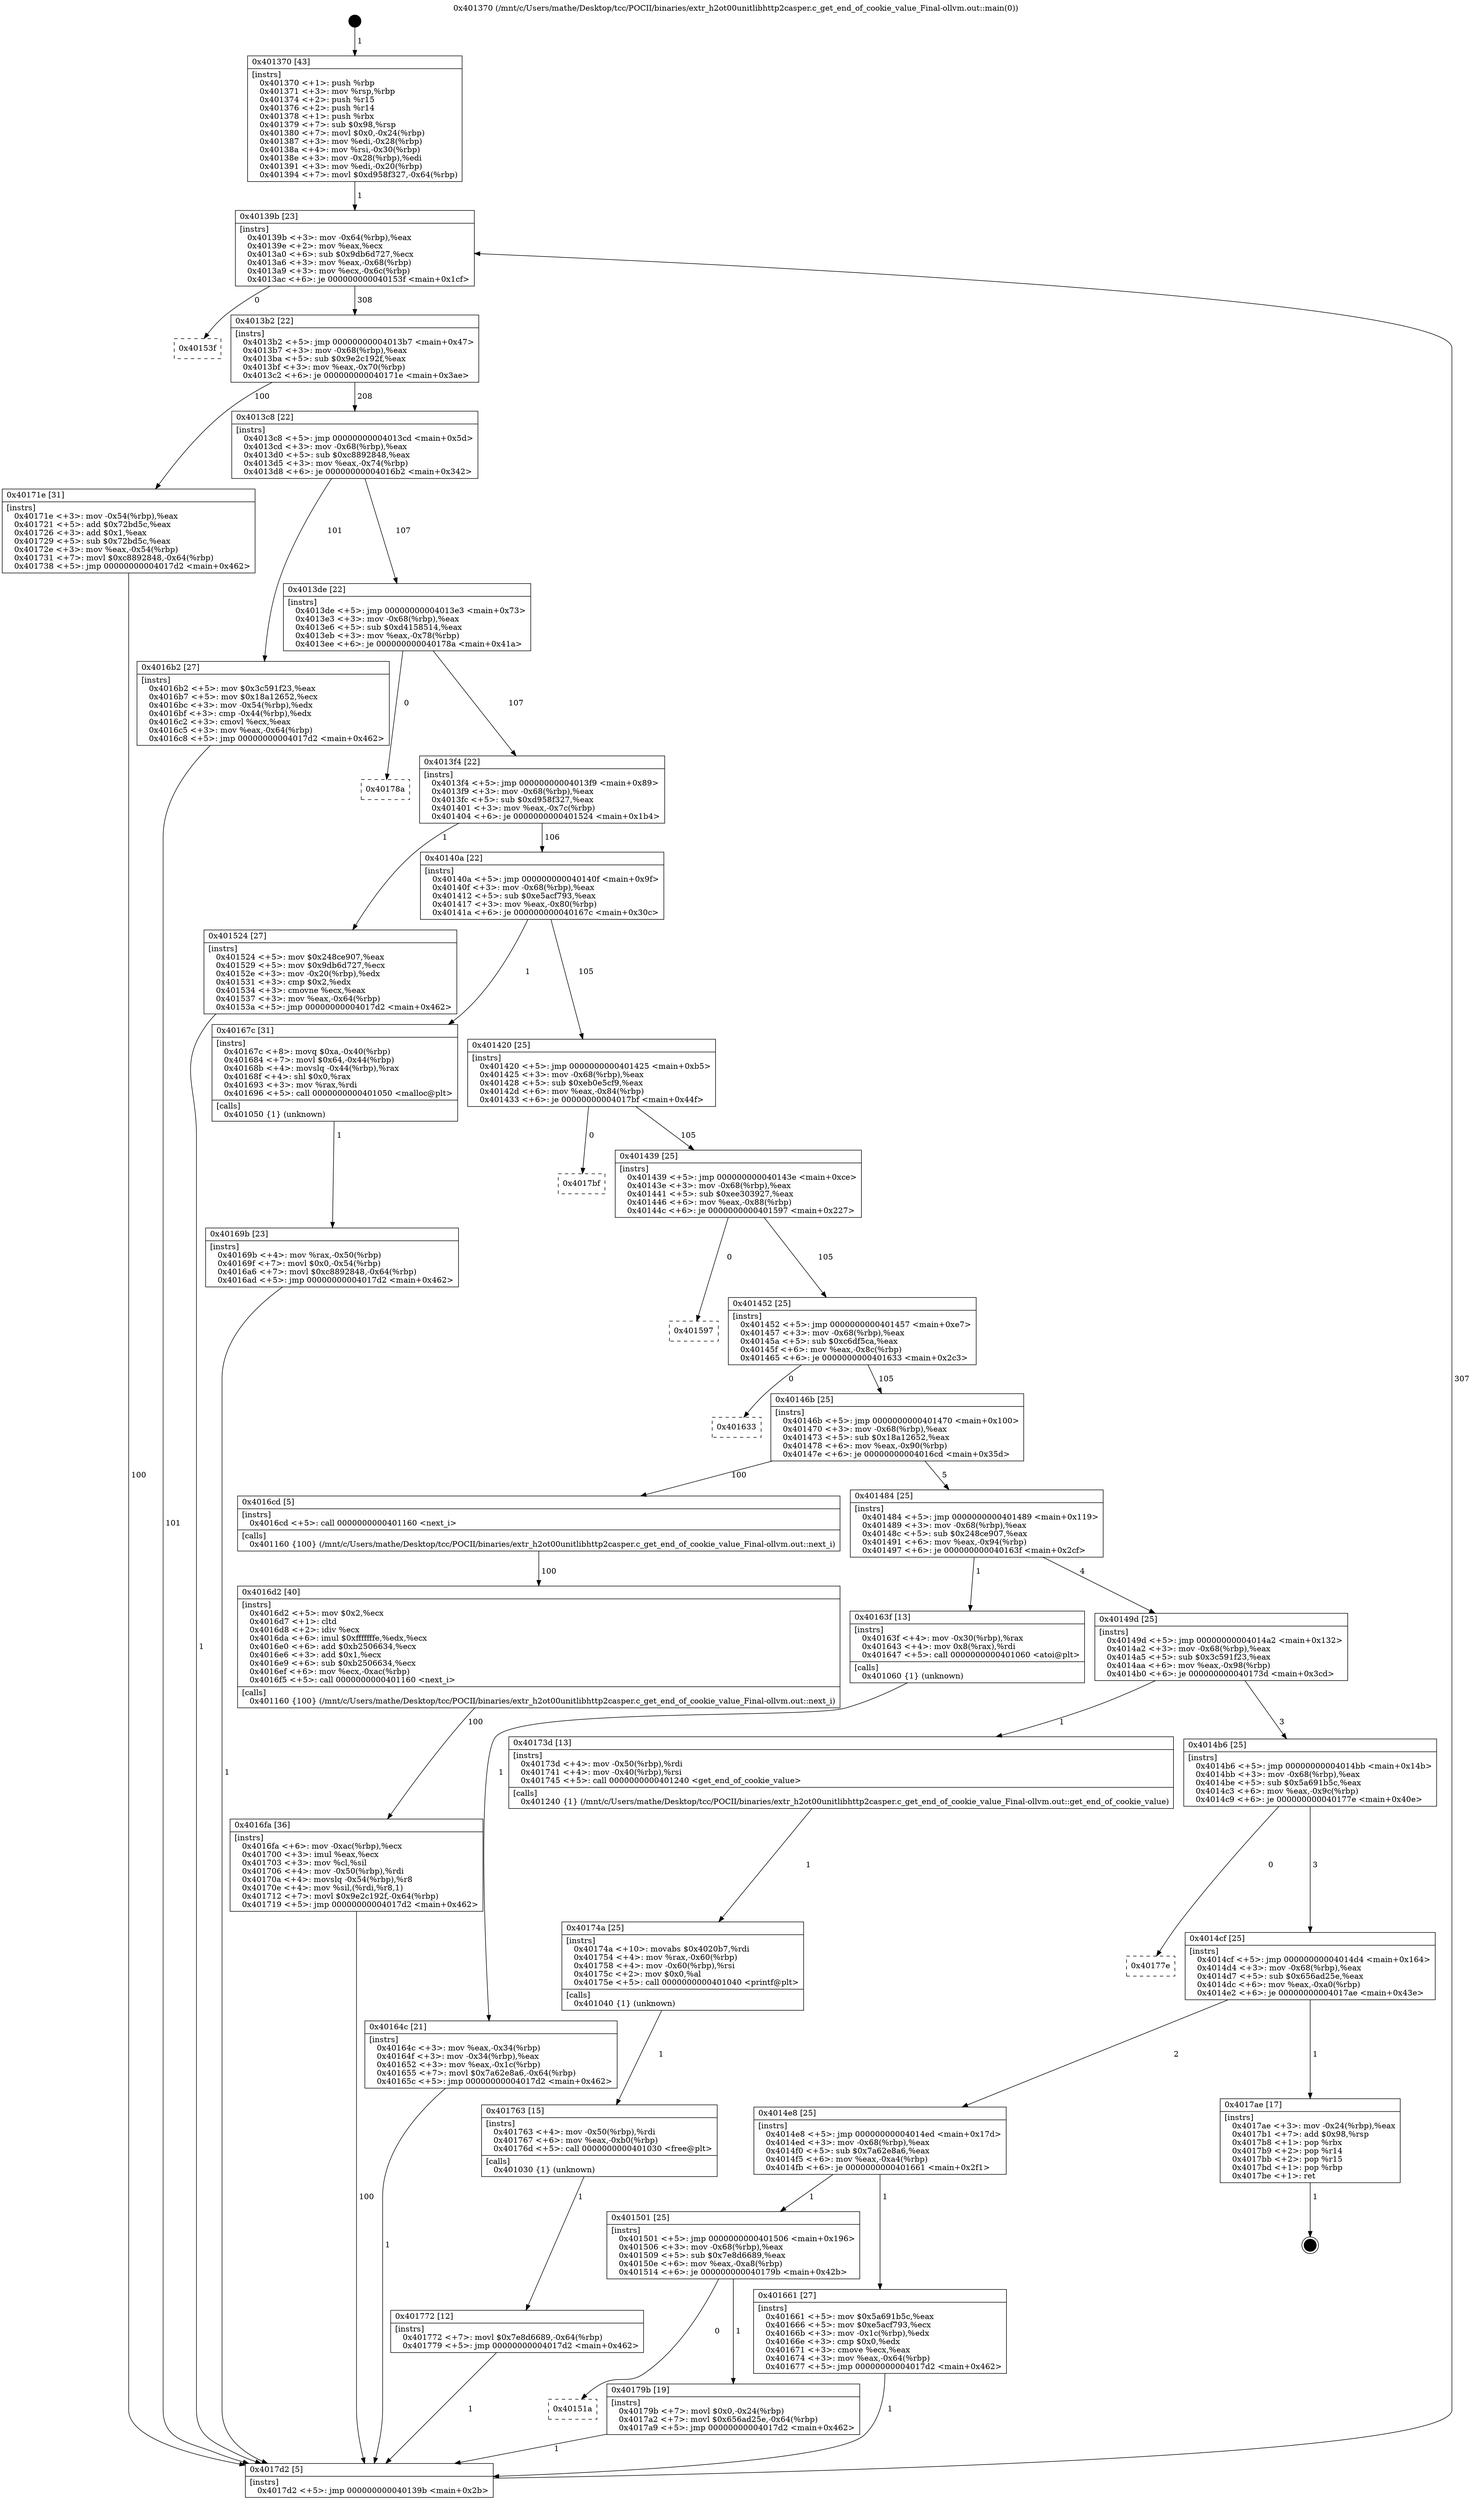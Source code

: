 digraph "0x401370" {
  label = "0x401370 (/mnt/c/Users/mathe/Desktop/tcc/POCII/binaries/extr_h2ot00unitlibhttp2casper.c_get_end_of_cookie_value_Final-ollvm.out::main(0))"
  labelloc = "t"
  node[shape=record]

  Entry [label="",width=0.3,height=0.3,shape=circle,fillcolor=black,style=filled]
  "0x40139b" [label="{
     0x40139b [23]\l
     | [instrs]\l
     &nbsp;&nbsp;0x40139b \<+3\>: mov -0x64(%rbp),%eax\l
     &nbsp;&nbsp;0x40139e \<+2\>: mov %eax,%ecx\l
     &nbsp;&nbsp;0x4013a0 \<+6\>: sub $0x9db6d727,%ecx\l
     &nbsp;&nbsp;0x4013a6 \<+3\>: mov %eax,-0x68(%rbp)\l
     &nbsp;&nbsp;0x4013a9 \<+3\>: mov %ecx,-0x6c(%rbp)\l
     &nbsp;&nbsp;0x4013ac \<+6\>: je 000000000040153f \<main+0x1cf\>\l
  }"]
  "0x40153f" [label="{
     0x40153f\l
  }", style=dashed]
  "0x4013b2" [label="{
     0x4013b2 [22]\l
     | [instrs]\l
     &nbsp;&nbsp;0x4013b2 \<+5\>: jmp 00000000004013b7 \<main+0x47\>\l
     &nbsp;&nbsp;0x4013b7 \<+3\>: mov -0x68(%rbp),%eax\l
     &nbsp;&nbsp;0x4013ba \<+5\>: sub $0x9e2c192f,%eax\l
     &nbsp;&nbsp;0x4013bf \<+3\>: mov %eax,-0x70(%rbp)\l
     &nbsp;&nbsp;0x4013c2 \<+6\>: je 000000000040171e \<main+0x3ae\>\l
  }"]
  Exit [label="",width=0.3,height=0.3,shape=circle,fillcolor=black,style=filled,peripheries=2]
  "0x40171e" [label="{
     0x40171e [31]\l
     | [instrs]\l
     &nbsp;&nbsp;0x40171e \<+3\>: mov -0x54(%rbp),%eax\l
     &nbsp;&nbsp;0x401721 \<+5\>: add $0x72bd5c,%eax\l
     &nbsp;&nbsp;0x401726 \<+3\>: add $0x1,%eax\l
     &nbsp;&nbsp;0x401729 \<+5\>: sub $0x72bd5c,%eax\l
     &nbsp;&nbsp;0x40172e \<+3\>: mov %eax,-0x54(%rbp)\l
     &nbsp;&nbsp;0x401731 \<+7\>: movl $0xc8892848,-0x64(%rbp)\l
     &nbsp;&nbsp;0x401738 \<+5\>: jmp 00000000004017d2 \<main+0x462\>\l
  }"]
  "0x4013c8" [label="{
     0x4013c8 [22]\l
     | [instrs]\l
     &nbsp;&nbsp;0x4013c8 \<+5\>: jmp 00000000004013cd \<main+0x5d\>\l
     &nbsp;&nbsp;0x4013cd \<+3\>: mov -0x68(%rbp),%eax\l
     &nbsp;&nbsp;0x4013d0 \<+5\>: sub $0xc8892848,%eax\l
     &nbsp;&nbsp;0x4013d5 \<+3\>: mov %eax,-0x74(%rbp)\l
     &nbsp;&nbsp;0x4013d8 \<+6\>: je 00000000004016b2 \<main+0x342\>\l
  }"]
  "0x40151a" [label="{
     0x40151a\l
  }", style=dashed]
  "0x4016b2" [label="{
     0x4016b2 [27]\l
     | [instrs]\l
     &nbsp;&nbsp;0x4016b2 \<+5\>: mov $0x3c591f23,%eax\l
     &nbsp;&nbsp;0x4016b7 \<+5\>: mov $0x18a12652,%ecx\l
     &nbsp;&nbsp;0x4016bc \<+3\>: mov -0x54(%rbp),%edx\l
     &nbsp;&nbsp;0x4016bf \<+3\>: cmp -0x44(%rbp),%edx\l
     &nbsp;&nbsp;0x4016c2 \<+3\>: cmovl %ecx,%eax\l
     &nbsp;&nbsp;0x4016c5 \<+3\>: mov %eax,-0x64(%rbp)\l
     &nbsp;&nbsp;0x4016c8 \<+5\>: jmp 00000000004017d2 \<main+0x462\>\l
  }"]
  "0x4013de" [label="{
     0x4013de [22]\l
     | [instrs]\l
     &nbsp;&nbsp;0x4013de \<+5\>: jmp 00000000004013e3 \<main+0x73\>\l
     &nbsp;&nbsp;0x4013e3 \<+3\>: mov -0x68(%rbp),%eax\l
     &nbsp;&nbsp;0x4013e6 \<+5\>: sub $0xd4158514,%eax\l
     &nbsp;&nbsp;0x4013eb \<+3\>: mov %eax,-0x78(%rbp)\l
     &nbsp;&nbsp;0x4013ee \<+6\>: je 000000000040178a \<main+0x41a\>\l
  }"]
  "0x40179b" [label="{
     0x40179b [19]\l
     | [instrs]\l
     &nbsp;&nbsp;0x40179b \<+7\>: movl $0x0,-0x24(%rbp)\l
     &nbsp;&nbsp;0x4017a2 \<+7\>: movl $0x656ad25e,-0x64(%rbp)\l
     &nbsp;&nbsp;0x4017a9 \<+5\>: jmp 00000000004017d2 \<main+0x462\>\l
  }"]
  "0x40178a" [label="{
     0x40178a\l
  }", style=dashed]
  "0x4013f4" [label="{
     0x4013f4 [22]\l
     | [instrs]\l
     &nbsp;&nbsp;0x4013f4 \<+5\>: jmp 00000000004013f9 \<main+0x89\>\l
     &nbsp;&nbsp;0x4013f9 \<+3\>: mov -0x68(%rbp),%eax\l
     &nbsp;&nbsp;0x4013fc \<+5\>: sub $0xd958f327,%eax\l
     &nbsp;&nbsp;0x401401 \<+3\>: mov %eax,-0x7c(%rbp)\l
     &nbsp;&nbsp;0x401404 \<+6\>: je 0000000000401524 \<main+0x1b4\>\l
  }"]
  "0x401772" [label="{
     0x401772 [12]\l
     | [instrs]\l
     &nbsp;&nbsp;0x401772 \<+7\>: movl $0x7e8d6689,-0x64(%rbp)\l
     &nbsp;&nbsp;0x401779 \<+5\>: jmp 00000000004017d2 \<main+0x462\>\l
  }"]
  "0x401524" [label="{
     0x401524 [27]\l
     | [instrs]\l
     &nbsp;&nbsp;0x401524 \<+5\>: mov $0x248ce907,%eax\l
     &nbsp;&nbsp;0x401529 \<+5\>: mov $0x9db6d727,%ecx\l
     &nbsp;&nbsp;0x40152e \<+3\>: mov -0x20(%rbp),%edx\l
     &nbsp;&nbsp;0x401531 \<+3\>: cmp $0x2,%edx\l
     &nbsp;&nbsp;0x401534 \<+3\>: cmovne %ecx,%eax\l
     &nbsp;&nbsp;0x401537 \<+3\>: mov %eax,-0x64(%rbp)\l
     &nbsp;&nbsp;0x40153a \<+5\>: jmp 00000000004017d2 \<main+0x462\>\l
  }"]
  "0x40140a" [label="{
     0x40140a [22]\l
     | [instrs]\l
     &nbsp;&nbsp;0x40140a \<+5\>: jmp 000000000040140f \<main+0x9f\>\l
     &nbsp;&nbsp;0x40140f \<+3\>: mov -0x68(%rbp),%eax\l
     &nbsp;&nbsp;0x401412 \<+5\>: sub $0xe5acf793,%eax\l
     &nbsp;&nbsp;0x401417 \<+3\>: mov %eax,-0x80(%rbp)\l
     &nbsp;&nbsp;0x40141a \<+6\>: je 000000000040167c \<main+0x30c\>\l
  }"]
  "0x4017d2" [label="{
     0x4017d2 [5]\l
     | [instrs]\l
     &nbsp;&nbsp;0x4017d2 \<+5\>: jmp 000000000040139b \<main+0x2b\>\l
  }"]
  "0x401370" [label="{
     0x401370 [43]\l
     | [instrs]\l
     &nbsp;&nbsp;0x401370 \<+1\>: push %rbp\l
     &nbsp;&nbsp;0x401371 \<+3\>: mov %rsp,%rbp\l
     &nbsp;&nbsp;0x401374 \<+2\>: push %r15\l
     &nbsp;&nbsp;0x401376 \<+2\>: push %r14\l
     &nbsp;&nbsp;0x401378 \<+1\>: push %rbx\l
     &nbsp;&nbsp;0x401379 \<+7\>: sub $0x98,%rsp\l
     &nbsp;&nbsp;0x401380 \<+7\>: movl $0x0,-0x24(%rbp)\l
     &nbsp;&nbsp;0x401387 \<+3\>: mov %edi,-0x28(%rbp)\l
     &nbsp;&nbsp;0x40138a \<+4\>: mov %rsi,-0x30(%rbp)\l
     &nbsp;&nbsp;0x40138e \<+3\>: mov -0x28(%rbp),%edi\l
     &nbsp;&nbsp;0x401391 \<+3\>: mov %edi,-0x20(%rbp)\l
     &nbsp;&nbsp;0x401394 \<+7\>: movl $0xd958f327,-0x64(%rbp)\l
  }"]
  "0x401763" [label="{
     0x401763 [15]\l
     | [instrs]\l
     &nbsp;&nbsp;0x401763 \<+4\>: mov -0x50(%rbp),%rdi\l
     &nbsp;&nbsp;0x401767 \<+6\>: mov %eax,-0xb0(%rbp)\l
     &nbsp;&nbsp;0x40176d \<+5\>: call 0000000000401030 \<free@plt\>\l
     | [calls]\l
     &nbsp;&nbsp;0x401030 \{1\} (unknown)\l
  }"]
  "0x40167c" [label="{
     0x40167c [31]\l
     | [instrs]\l
     &nbsp;&nbsp;0x40167c \<+8\>: movq $0xa,-0x40(%rbp)\l
     &nbsp;&nbsp;0x401684 \<+7\>: movl $0x64,-0x44(%rbp)\l
     &nbsp;&nbsp;0x40168b \<+4\>: movslq -0x44(%rbp),%rax\l
     &nbsp;&nbsp;0x40168f \<+4\>: shl $0x0,%rax\l
     &nbsp;&nbsp;0x401693 \<+3\>: mov %rax,%rdi\l
     &nbsp;&nbsp;0x401696 \<+5\>: call 0000000000401050 \<malloc@plt\>\l
     | [calls]\l
     &nbsp;&nbsp;0x401050 \{1\} (unknown)\l
  }"]
  "0x401420" [label="{
     0x401420 [25]\l
     | [instrs]\l
     &nbsp;&nbsp;0x401420 \<+5\>: jmp 0000000000401425 \<main+0xb5\>\l
     &nbsp;&nbsp;0x401425 \<+3\>: mov -0x68(%rbp),%eax\l
     &nbsp;&nbsp;0x401428 \<+5\>: sub $0xeb0e5cf9,%eax\l
     &nbsp;&nbsp;0x40142d \<+6\>: mov %eax,-0x84(%rbp)\l
     &nbsp;&nbsp;0x401433 \<+6\>: je 00000000004017bf \<main+0x44f\>\l
  }"]
  "0x40174a" [label="{
     0x40174a [25]\l
     | [instrs]\l
     &nbsp;&nbsp;0x40174a \<+10\>: movabs $0x4020b7,%rdi\l
     &nbsp;&nbsp;0x401754 \<+4\>: mov %rax,-0x60(%rbp)\l
     &nbsp;&nbsp;0x401758 \<+4\>: mov -0x60(%rbp),%rsi\l
     &nbsp;&nbsp;0x40175c \<+2\>: mov $0x0,%al\l
     &nbsp;&nbsp;0x40175e \<+5\>: call 0000000000401040 \<printf@plt\>\l
     | [calls]\l
     &nbsp;&nbsp;0x401040 \{1\} (unknown)\l
  }"]
  "0x4017bf" [label="{
     0x4017bf\l
  }", style=dashed]
  "0x401439" [label="{
     0x401439 [25]\l
     | [instrs]\l
     &nbsp;&nbsp;0x401439 \<+5\>: jmp 000000000040143e \<main+0xce\>\l
     &nbsp;&nbsp;0x40143e \<+3\>: mov -0x68(%rbp),%eax\l
     &nbsp;&nbsp;0x401441 \<+5\>: sub $0xee303927,%eax\l
     &nbsp;&nbsp;0x401446 \<+6\>: mov %eax,-0x88(%rbp)\l
     &nbsp;&nbsp;0x40144c \<+6\>: je 0000000000401597 \<main+0x227\>\l
  }"]
  "0x4016fa" [label="{
     0x4016fa [36]\l
     | [instrs]\l
     &nbsp;&nbsp;0x4016fa \<+6\>: mov -0xac(%rbp),%ecx\l
     &nbsp;&nbsp;0x401700 \<+3\>: imul %eax,%ecx\l
     &nbsp;&nbsp;0x401703 \<+3\>: mov %cl,%sil\l
     &nbsp;&nbsp;0x401706 \<+4\>: mov -0x50(%rbp),%rdi\l
     &nbsp;&nbsp;0x40170a \<+4\>: movslq -0x54(%rbp),%r8\l
     &nbsp;&nbsp;0x40170e \<+4\>: mov %sil,(%rdi,%r8,1)\l
     &nbsp;&nbsp;0x401712 \<+7\>: movl $0x9e2c192f,-0x64(%rbp)\l
     &nbsp;&nbsp;0x401719 \<+5\>: jmp 00000000004017d2 \<main+0x462\>\l
  }"]
  "0x401597" [label="{
     0x401597\l
  }", style=dashed]
  "0x401452" [label="{
     0x401452 [25]\l
     | [instrs]\l
     &nbsp;&nbsp;0x401452 \<+5\>: jmp 0000000000401457 \<main+0xe7\>\l
     &nbsp;&nbsp;0x401457 \<+3\>: mov -0x68(%rbp),%eax\l
     &nbsp;&nbsp;0x40145a \<+5\>: sub $0xc6df5ca,%eax\l
     &nbsp;&nbsp;0x40145f \<+6\>: mov %eax,-0x8c(%rbp)\l
     &nbsp;&nbsp;0x401465 \<+6\>: je 0000000000401633 \<main+0x2c3\>\l
  }"]
  "0x4016d2" [label="{
     0x4016d2 [40]\l
     | [instrs]\l
     &nbsp;&nbsp;0x4016d2 \<+5\>: mov $0x2,%ecx\l
     &nbsp;&nbsp;0x4016d7 \<+1\>: cltd\l
     &nbsp;&nbsp;0x4016d8 \<+2\>: idiv %ecx\l
     &nbsp;&nbsp;0x4016da \<+6\>: imul $0xfffffffe,%edx,%ecx\l
     &nbsp;&nbsp;0x4016e0 \<+6\>: add $0xb2506634,%ecx\l
     &nbsp;&nbsp;0x4016e6 \<+3\>: add $0x1,%ecx\l
     &nbsp;&nbsp;0x4016e9 \<+6\>: sub $0xb2506634,%ecx\l
     &nbsp;&nbsp;0x4016ef \<+6\>: mov %ecx,-0xac(%rbp)\l
     &nbsp;&nbsp;0x4016f5 \<+5\>: call 0000000000401160 \<next_i\>\l
     | [calls]\l
     &nbsp;&nbsp;0x401160 \{100\} (/mnt/c/Users/mathe/Desktop/tcc/POCII/binaries/extr_h2ot00unitlibhttp2casper.c_get_end_of_cookie_value_Final-ollvm.out::next_i)\l
  }"]
  "0x401633" [label="{
     0x401633\l
  }", style=dashed]
  "0x40146b" [label="{
     0x40146b [25]\l
     | [instrs]\l
     &nbsp;&nbsp;0x40146b \<+5\>: jmp 0000000000401470 \<main+0x100\>\l
     &nbsp;&nbsp;0x401470 \<+3\>: mov -0x68(%rbp),%eax\l
     &nbsp;&nbsp;0x401473 \<+5\>: sub $0x18a12652,%eax\l
     &nbsp;&nbsp;0x401478 \<+6\>: mov %eax,-0x90(%rbp)\l
     &nbsp;&nbsp;0x40147e \<+6\>: je 00000000004016cd \<main+0x35d\>\l
  }"]
  "0x40169b" [label="{
     0x40169b [23]\l
     | [instrs]\l
     &nbsp;&nbsp;0x40169b \<+4\>: mov %rax,-0x50(%rbp)\l
     &nbsp;&nbsp;0x40169f \<+7\>: movl $0x0,-0x54(%rbp)\l
     &nbsp;&nbsp;0x4016a6 \<+7\>: movl $0xc8892848,-0x64(%rbp)\l
     &nbsp;&nbsp;0x4016ad \<+5\>: jmp 00000000004017d2 \<main+0x462\>\l
  }"]
  "0x4016cd" [label="{
     0x4016cd [5]\l
     | [instrs]\l
     &nbsp;&nbsp;0x4016cd \<+5\>: call 0000000000401160 \<next_i\>\l
     | [calls]\l
     &nbsp;&nbsp;0x401160 \{100\} (/mnt/c/Users/mathe/Desktop/tcc/POCII/binaries/extr_h2ot00unitlibhttp2casper.c_get_end_of_cookie_value_Final-ollvm.out::next_i)\l
  }"]
  "0x401484" [label="{
     0x401484 [25]\l
     | [instrs]\l
     &nbsp;&nbsp;0x401484 \<+5\>: jmp 0000000000401489 \<main+0x119\>\l
     &nbsp;&nbsp;0x401489 \<+3\>: mov -0x68(%rbp),%eax\l
     &nbsp;&nbsp;0x40148c \<+5\>: sub $0x248ce907,%eax\l
     &nbsp;&nbsp;0x401491 \<+6\>: mov %eax,-0x94(%rbp)\l
     &nbsp;&nbsp;0x401497 \<+6\>: je 000000000040163f \<main+0x2cf\>\l
  }"]
  "0x401501" [label="{
     0x401501 [25]\l
     | [instrs]\l
     &nbsp;&nbsp;0x401501 \<+5\>: jmp 0000000000401506 \<main+0x196\>\l
     &nbsp;&nbsp;0x401506 \<+3\>: mov -0x68(%rbp),%eax\l
     &nbsp;&nbsp;0x401509 \<+5\>: sub $0x7e8d6689,%eax\l
     &nbsp;&nbsp;0x40150e \<+6\>: mov %eax,-0xa8(%rbp)\l
     &nbsp;&nbsp;0x401514 \<+6\>: je 000000000040179b \<main+0x42b\>\l
  }"]
  "0x40163f" [label="{
     0x40163f [13]\l
     | [instrs]\l
     &nbsp;&nbsp;0x40163f \<+4\>: mov -0x30(%rbp),%rax\l
     &nbsp;&nbsp;0x401643 \<+4\>: mov 0x8(%rax),%rdi\l
     &nbsp;&nbsp;0x401647 \<+5\>: call 0000000000401060 \<atoi@plt\>\l
     | [calls]\l
     &nbsp;&nbsp;0x401060 \{1\} (unknown)\l
  }"]
  "0x40149d" [label="{
     0x40149d [25]\l
     | [instrs]\l
     &nbsp;&nbsp;0x40149d \<+5\>: jmp 00000000004014a2 \<main+0x132\>\l
     &nbsp;&nbsp;0x4014a2 \<+3\>: mov -0x68(%rbp),%eax\l
     &nbsp;&nbsp;0x4014a5 \<+5\>: sub $0x3c591f23,%eax\l
     &nbsp;&nbsp;0x4014aa \<+6\>: mov %eax,-0x98(%rbp)\l
     &nbsp;&nbsp;0x4014b0 \<+6\>: je 000000000040173d \<main+0x3cd\>\l
  }"]
  "0x40164c" [label="{
     0x40164c [21]\l
     | [instrs]\l
     &nbsp;&nbsp;0x40164c \<+3\>: mov %eax,-0x34(%rbp)\l
     &nbsp;&nbsp;0x40164f \<+3\>: mov -0x34(%rbp),%eax\l
     &nbsp;&nbsp;0x401652 \<+3\>: mov %eax,-0x1c(%rbp)\l
     &nbsp;&nbsp;0x401655 \<+7\>: movl $0x7a62e8a6,-0x64(%rbp)\l
     &nbsp;&nbsp;0x40165c \<+5\>: jmp 00000000004017d2 \<main+0x462\>\l
  }"]
  "0x401661" [label="{
     0x401661 [27]\l
     | [instrs]\l
     &nbsp;&nbsp;0x401661 \<+5\>: mov $0x5a691b5c,%eax\l
     &nbsp;&nbsp;0x401666 \<+5\>: mov $0xe5acf793,%ecx\l
     &nbsp;&nbsp;0x40166b \<+3\>: mov -0x1c(%rbp),%edx\l
     &nbsp;&nbsp;0x40166e \<+3\>: cmp $0x0,%edx\l
     &nbsp;&nbsp;0x401671 \<+3\>: cmove %ecx,%eax\l
     &nbsp;&nbsp;0x401674 \<+3\>: mov %eax,-0x64(%rbp)\l
     &nbsp;&nbsp;0x401677 \<+5\>: jmp 00000000004017d2 \<main+0x462\>\l
  }"]
  "0x40173d" [label="{
     0x40173d [13]\l
     | [instrs]\l
     &nbsp;&nbsp;0x40173d \<+4\>: mov -0x50(%rbp),%rdi\l
     &nbsp;&nbsp;0x401741 \<+4\>: mov -0x40(%rbp),%rsi\l
     &nbsp;&nbsp;0x401745 \<+5\>: call 0000000000401240 \<get_end_of_cookie_value\>\l
     | [calls]\l
     &nbsp;&nbsp;0x401240 \{1\} (/mnt/c/Users/mathe/Desktop/tcc/POCII/binaries/extr_h2ot00unitlibhttp2casper.c_get_end_of_cookie_value_Final-ollvm.out::get_end_of_cookie_value)\l
  }"]
  "0x4014b6" [label="{
     0x4014b6 [25]\l
     | [instrs]\l
     &nbsp;&nbsp;0x4014b6 \<+5\>: jmp 00000000004014bb \<main+0x14b\>\l
     &nbsp;&nbsp;0x4014bb \<+3\>: mov -0x68(%rbp),%eax\l
     &nbsp;&nbsp;0x4014be \<+5\>: sub $0x5a691b5c,%eax\l
     &nbsp;&nbsp;0x4014c3 \<+6\>: mov %eax,-0x9c(%rbp)\l
     &nbsp;&nbsp;0x4014c9 \<+6\>: je 000000000040177e \<main+0x40e\>\l
  }"]
  "0x4014e8" [label="{
     0x4014e8 [25]\l
     | [instrs]\l
     &nbsp;&nbsp;0x4014e8 \<+5\>: jmp 00000000004014ed \<main+0x17d\>\l
     &nbsp;&nbsp;0x4014ed \<+3\>: mov -0x68(%rbp),%eax\l
     &nbsp;&nbsp;0x4014f0 \<+5\>: sub $0x7a62e8a6,%eax\l
     &nbsp;&nbsp;0x4014f5 \<+6\>: mov %eax,-0xa4(%rbp)\l
     &nbsp;&nbsp;0x4014fb \<+6\>: je 0000000000401661 \<main+0x2f1\>\l
  }"]
  "0x40177e" [label="{
     0x40177e\l
  }", style=dashed]
  "0x4014cf" [label="{
     0x4014cf [25]\l
     | [instrs]\l
     &nbsp;&nbsp;0x4014cf \<+5\>: jmp 00000000004014d4 \<main+0x164\>\l
     &nbsp;&nbsp;0x4014d4 \<+3\>: mov -0x68(%rbp),%eax\l
     &nbsp;&nbsp;0x4014d7 \<+5\>: sub $0x656ad25e,%eax\l
     &nbsp;&nbsp;0x4014dc \<+6\>: mov %eax,-0xa0(%rbp)\l
     &nbsp;&nbsp;0x4014e2 \<+6\>: je 00000000004017ae \<main+0x43e\>\l
  }"]
  "0x4017ae" [label="{
     0x4017ae [17]\l
     | [instrs]\l
     &nbsp;&nbsp;0x4017ae \<+3\>: mov -0x24(%rbp),%eax\l
     &nbsp;&nbsp;0x4017b1 \<+7\>: add $0x98,%rsp\l
     &nbsp;&nbsp;0x4017b8 \<+1\>: pop %rbx\l
     &nbsp;&nbsp;0x4017b9 \<+2\>: pop %r14\l
     &nbsp;&nbsp;0x4017bb \<+2\>: pop %r15\l
     &nbsp;&nbsp;0x4017bd \<+1\>: pop %rbp\l
     &nbsp;&nbsp;0x4017be \<+1\>: ret\l
  }"]
  Entry -> "0x401370" [label=" 1"]
  "0x40139b" -> "0x40153f" [label=" 0"]
  "0x40139b" -> "0x4013b2" [label=" 308"]
  "0x4017ae" -> Exit [label=" 1"]
  "0x4013b2" -> "0x40171e" [label=" 100"]
  "0x4013b2" -> "0x4013c8" [label=" 208"]
  "0x40179b" -> "0x4017d2" [label=" 1"]
  "0x4013c8" -> "0x4016b2" [label=" 101"]
  "0x4013c8" -> "0x4013de" [label=" 107"]
  "0x401501" -> "0x40151a" [label=" 0"]
  "0x4013de" -> "0x40178a" [label=" 0"]
  "0x4013de" -> "0x4013f4" [label=" 107"]
  "0x401501" -> "0x40179b" [label=" 1"]
  "0x4013f4" -> "0x401524" [label=" 1"]
  "0x4013f4" -> "0x40140a" [label=" 106"]
  "0x401524" -> "0x4017d2" [label=" 1"]
  "0x401370" -> "0x40139b" [label=" 1"]
  "0x4017d2" -> "0x40139b" [label=" 307"]
  "0x401772" -> "0x4017d2" [label=" 1"]
  "0x40140a" -> "0x40167c" [label=" 1"]
  "0x40140a" -> "0x401420" [label=" 105"]
  "0x401763" -> "0x401772" [label=" 1"]
  "0x401420" -> "0x4017bf" [label=" 0"]
  "0x401420" -> "0x401439" [label=" 105"]
  "0x40174a" -> "0x401763" [label=" 1"]
  "0x401439" -> "0x401597" [label=" 0"]
  "0x401439" -> "0x401452" [label=" 105"]
  "0x40173d" -> "0x40174a" [label=" 1"]
  "0x401452" -> "0x401633" [label=" 0"]
  "0x401452" -> "0x40146b" [label=" 105"]
  "0x40171e" -> "0x4017d2" [label=" 100"]
  "0x40146b" -> "0x4016cd" [label=" 100"]
  "0x40146b" -> "0x401484" [label=" 5"]
  "0x4016fa" -> "0x4017d2" [label=" 100"]
  "0x401484" -> "0x40163f" [label=" 1"]
  "0x401484" -> "0x40149d" [label=" 4"]
  "0x40163f" -> "0x40164c" [label=" 1"]
  "0x40164c" -> "0x4017d2" [label=" 1"]
  "0x4016d2" -> "0x4016fa" [label=" 100"]
  "0x40149d" -> "0x40173d" [label=" 1"]
  "0x40149d" -> "0x4014b6" [label=" 3"]
  "0x4016cd" -> "0x4016d2" [label=" 100"]
  "0x4014b6" -> "0x40177e" [label=" 0"]
  "0x4014b6" -> "0x4014cf" [label=" 3"]
  "0x40169b" -> "0x4017d2" [label=" 1"]
  "0x4014cf" -> "0x4017ae" [label=" 1"]
  "0x4014cf" -> "0x4014e8" [label=" 2"]
  "0x4016b2" -> "0x4017d2" [label=" 101"]
  "0x4014e8" -> "0x401661" [label=" 1"]
  "0x4014e8" -> "0x401501" [label=" 1"]
  "0x401661" -> "0x4017d2" [label=" 1"]
  "0x40167c" -> "0x40169b" [label=" 1"]
}
